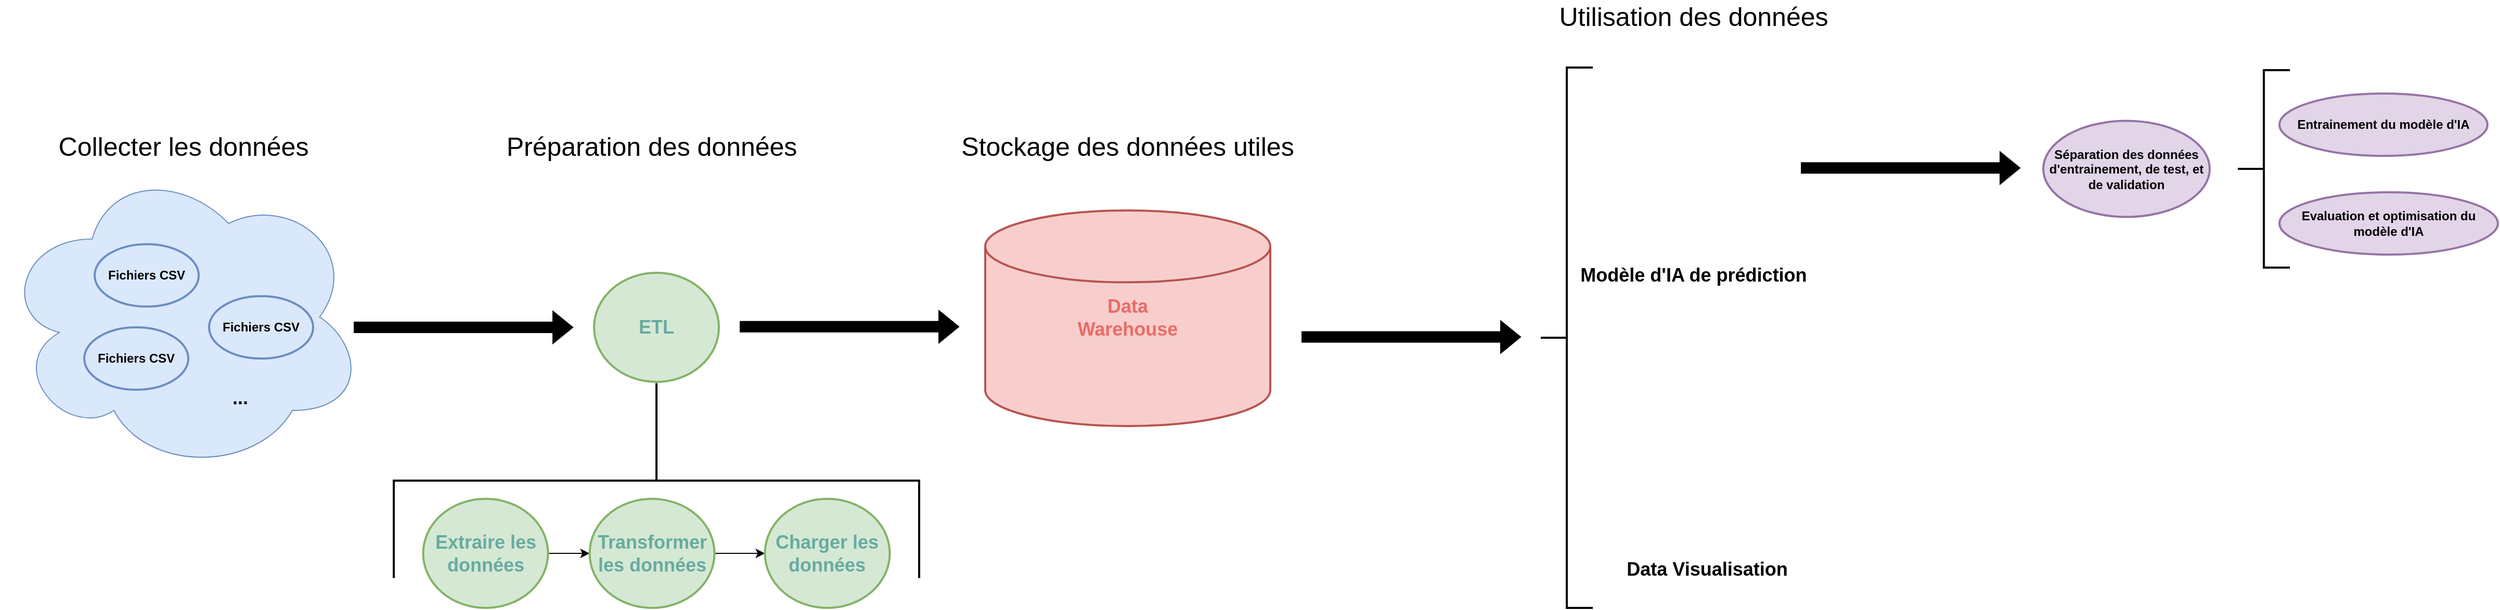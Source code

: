 <mxfile version="21.0.10" type="google"><diagram name="Page-1" id="REhkb8Yr8eBuiJ16p2zK"><mxGraphModel grid="1" page="1" gridSize="10" guides="1" tooltips="1" connect="1" arrows="1" fold="1" pageScale="1" pageWidth="827" pageHeight="1169" math="0" shadow="0"><root><mxCell id="0"/><mxCell id="1" parent="0"/><mxCell id="aNdrIZSssu3d_t0eag7q-5" value="" style="ellipse;shape=cloud;whiteSpace=wrap;html=1;fillColor=#dae8fc;strokeColor=#6c8ebf;" vertex="1" parent="1"><mxGeometry x="-4110" y="435" width="350" height="300" as="geometry"/></mxCell><mxCell id="aNdrIZSssu3d_t0eag7q-2" value="Fichiers CSV" style="strokeWidth=2;html=1;shape=mxgraph.flowchart.start_1;whiteSpace=wrap;fillColor=#dae8fc;strokeColor=#6c8ebf;fontStyle=1" vertex="1" parent="1"><mxGeometry x="-4020" y="515" width="100" height="60" as="geometry"/></mxCell><mxCell id="aNdrIZSssu3d_t0eag7q-3" value="Fichiers CSV" style="strokeWidth=2;html=1;shape=mxgraph.flowchart.start_1;whiteSpace=wrap;fillColor=#dae8fc;strokeColor=#6c8ebf;fontStyle=1" vertex="1" parent="1"><mxGeometry x="-4030" y="595" width="100" height="60" as="geometry"/></mxCell><mxCell id="aNdrIZSssu3d_t0eag7q-4" value="Fichiers CSV" style="strokeWidth=2;html=1;shape=mxgraph.flowchart.start_1;whiteSpace=wrap;fillColor=#dae8fc;strokeColor=#6c8ebf;fontStyle=1" vertex="1" parent="1"><mxGeometry x="-3910" y="565" width="100" height="60" as="geometry"/></mxCell><mxCell id="aNdrIZSssu3d_t0eag7q-6" value="" style="shape=flexArrow;endArrow=classic;html=1;rounded=0;fillColor=#000000;" edge="1" parent="1"><mxGeometry width="50" height="50" relative="1" as="geometry"><mxPoint x="-3771" y="595" as="sourcePoint"/><mxPoint x="-3560" y="595" as="targetPoint"/></mxGeometry></mxCell><mxCell id="aNdrIZSssu3d_t0eag7q-7" value="&lt;b&gt;&lt;font color=&quot;#ea6b66&quot;&gt;Data&lt;br style=&quot;font-size: 18px;&quot;&gt;Warehouse&lt;/font&gt;&lt;/b&gt;" style="strokeWidth=2;html=1;shape=mxgraph.flowchart.database;whiteSpace=wrap;fontSize=18;fillColor=#f8cecc;strokeColor=#b85450;" vertex="1" parent="1"><mxGeometry x="-3164" y="482.5" width="274" height="207.5" as="geometry"/></mxCell><mxCell id="aNdrIZSssu3d_t0eag7q-10" value="&lt;font color=&quot;#67ab9f&quot; style=&quot;font-size: 18px;&quot;&gt;&lt;b style=&quot;&quot;&gt;ETL&lt;/b&gt;&lt;/font&gt;" style="strokeWidth=2;html=1;shape=mxgraph.flowchart.start_2;whiteSpace=wrap;fillColor=#d5e8d4;strokeColor=#82b366;" vertex="1" parent="1"><mxGeometry x="-3540" y="542.5" width="120" height="105" as="geometry"/></mxCell><mxCell id="aNdrIZSssu3d_t0eag7q-11" value="" style="shape=flexArrow;endArrow=classic;html=1;rounded=0;fillColor=#000000;" edge="1" parent="1"><mxGeometry width="50" height="50" relative="1" as="geometry"><mxPoint x="-3400" y="594.41" as="sourcePoint"/><mxPoint x="-3189" y="594.41" as="targetPoint"/></mxGeometry></mxCell><mxCell id="aNdrIZSssu3d_t0eag7q-12" value="&lt;font style=&quot;font-size: 18px;&quot;&gt;&lt;b&gt;...&lt;/b&gt;&lt;/font&gt;" style="text;strokeColor=none;align=center;fillColor=none;html=1;verticalAlign=middle;whiteSpace=wrap;rounded=0;" vertex="1" parent="1"><mxGeometry x="-3910" y="647.5" width="60" height="30" as="geometry"/></mxCell><mxCell id="aNdrIZSssu3d_t0eag7q-16" value="" style="shape=image;verticalLabelPosition=bottom;labelBackgroundColor=default;verticalAlign=top;aspect=fixed;imageAspect=0;image=https://cdn-icons-png.flaticon.com/512/6332/6332308.png;" vertex="1" parent="1"><mxGeometry x="-2556" y="655" width="172" height="172" as="geometry"/></mxCell><mxCell id="aNdrIZSssu3d_t0eag7q-17" value="&lt;span style=&quot;font-size: 18px;&quot;&gt;Data Visualisation&lt;/span&gt;" style="text;strokeColor=none;align=center;fillColor=none;html=1;verticalAlign=middle;whiteSpace=wrap;rounded=0;fontStyle=1" vertex="1" parent="1"><mxGeometry x="-2560" y="810" width="180" height="35" as="geometry"/></mxCell><mxCell id="aNdrIZSssu3d_t0eag7q-18" value="" style="shape=flexArrow;endArrow=classic;html=1;rounded=0;fillColor=#000000;" edge="1" parent="1"><mxGeometry width="50" height="50" relative="1" as="geometry"><mxPoint x="-2860" y="604.29" as="sourcePoint"/><mxPoint x="-2649" y="604.29" as="targetPoint"/></mxGeometry></mxCell><mxCell id="aNdrIZSssu3d_t0eag7q-20" value="" style="shape=image;verticalLabelPosition=bottom;labelBackgroundColor=default;verticalAlign=top;aspect=fixed;imageAspect=0;image=https://cdn-icons-png.flaticon.com/512/2103/2103675.png;" vertex="1" parent="1"><mxGeometry x="-2566.25" y="360" width="165" height="165" as="geometry"/></mxCell><mxCell id="aNdrIZSssu3d_t0eag7q-22" value="&lt;span style=&quot;font-size: 18px;&quot;&gt;Modèle d'IA de prédiction&lt;/span&gt;" style="text;strokeColor=none;align=center;fillColor=none;html=1;verticalAlign=middle;whiteSpace=wrap;rounded=0;fontStyle=1" vertex="1" parent="1"><mxGeometry x="-2597.5" y="530" width="227.5" height="30" as="geometry"/></mxCell><mxCell id="aNdrIZSssu3d_t0eag7q-23" value="" style="strokeWidth=2;html=1;shape=mxgraph.flowchart.annotation_2;align=left;labelPosition=right;pointerEvents=1;rotation=90;" vertex="1" parent="1"><mxGeometry x="-3573.75" y="490" width="187.5" height="505" as="geometry"/></mxCell><mxCell id="aNdrIZSssu3d_t0eag7q-29" style="edgeStyle=orthogonalEdgeStyle;rounded=0;orthogonalLoop=1;jettySize=auto;html=1;" edge="1" parent="1" source="aNdrIZSssu3d_t0eag7q-24" target="aNdrIZSssu3d_t0eag7q-27"><mxGeometry relative="1" as="geometry"/></mxCell><mxCell id="aNdrIZSssu3d_t0eag7q-24" value="&lt;font color=&quot;#67ab9f&quot; style=&quot;font-size: 18px;&quot;&gt;&lt;b style=&quot;&quot;&gt;Extraire les données&lt;/b&gt;&lt;/font&gt;" style="strokeWidth=2;html=1;shape=mxgraph.flowchart.start_2;whiteSpace=wrap;fillColor=#d5e8d4;strokeColor=#82b366;" vertex="1" parent="1"><mxGeometry x="-3704.25" y="760" width="120" height="105" as="geometry"/></mxCell><mxCell id="aNdrIZSssu3d_t0eag7q-25" value="&lt;font style=&quot;font-size: 25px;&quot;&gt;Collecter les données&lt;/font&gt;" style="text;strokeColor=none;align=center;fillColor=none;html=1;verticalAlign=middle;whiteSpace=wrap;rounded=0;" vertex="1" parent="1"><mxGeometry x="-4087.5" y="405" width="305" height="30" as="geometry"/></mxCell><mxCell id="aNdrIZSssu3d_t0eag7q-31" style="edgeStyle=orthogonalEdgeStyle;rounded=0;orthogonalLoop=1;jettySize=auto;html=1;" edge="1" parent="1" source="aNdrIZSssu3d_t0eag7q-27"><mxGeometry relative="1" as="geometry"><mxPoint x="-3375.75" y="812.5" as="targetPoint"/></mxGeometry></mxCell><mxCell id="aNdrIZSssu3d_t0eag7q-27" value="&lt;font color=&quot;#67ab9f&quot;&gt;&lt;span style=&quot;font-size: 18px;&quot;&gt;&lt;b&gt;Transformer les données&lt;/b&gt;&lt;/span&gt;&lt;/font&gt;" style="strokeWidth=2;html=1;shape=mxgraph.flowchart.start_2;whiteSpace=wrap;fillColor=#d5e8d4;strokeColor=#82b366;" vertex="1" parent="1"><mxGeometry x="-3544.25" y="760" width="120" height="105" as="geometry"/></mxCell><mxCell id="aNdrIZSssu3d_t0eag7q-32" value="&lt;font color=&quot;#67ab9f&quot;&gt;&lt;span style=&quot;font-size: 18px;&quot;&gt;&lt;b&gt;Charger les données&lt;/b&gt;&lt;/span&gt;&lt;/font&gt;" style="strokeWidth=2;html=1;shape=mxgraph.flowchart.start_2;whiteSpace=wrap;fillColor=#d5e8d4;strokeColor=#82b366;" vertex="1" parent="1"><mxGeometry x="-3375.75" y="760" width="120" height="105" as="geometry"/></mxCell><mxCell id="aNdrIZSssu3d_t0eag7q-33" value="&lt;span style=&quot;font-size: 25px;&quot;&gt;Préparation des données&lt;/span&gt;" style="text;strokeColor=none;align=center;fillColor=none;html=1;verticalAlign=middle;whiteSpace=wrap;rounded=0;" vertex="1" parent="1"><mxGeometry x="-3636.75" y="405" width="305" height="30" as="geometry"/></mxCell><mxCell id="aNdrIZSssu3d_t0eag7q-34" value="&lt;span style=&quot;font-size: 25px;&quot;&gt;Stockage des données utiles&lt;/span&gt;" style="text;strokeColor=none;align=center;fillColor=none;html=1;verticalAlign=middle;whiteSpace=wrap;rounded=0;" vertex="1" parent="1"><mxGeometry x="-3196.75" y="405" width="339.5" height="30" as="geometry"/></mxCell><mxCell id="aNdrIZSssu3d_t0eag7q-35" value="" style="strokeWidth=2;html=1;shape=mxgraph.flowchart.annotation_2;align=left;labelPosition=right;pointerEvents=1;" vertex="1" parent="1"><mxGeometry x="-2630" y="345" width="50" height="520" as="geometry"/></mxCell><mxCell id="aNdrIZSssu3d_t0eag7q-36" value="" style="strokeWidth=2;html=1;shape=mxgraph.flowchart.annotation_2;align=left;labelPosition=right;pointerEvents=1;" vertex="1" parent="1"><mxGeometry x="-1960" y="347.5" width="50" height="190" as="geometry"/></mxCell><mxCell id="aNdrIZSssu3d_t0eag7q-37" value="" style="shape=flexArrow;endArrow=classic;html=1;rounded=0;fillColor=#000000;" edge="1" parent="1"><mxGeometry width="50" height="50" relative="1" as="geometry"><mxPoint x="-2380" y="441.67" as="sourcePoint"/><mxPoint x="-2169" y="441.67" as="targetPoint"/></mxGeometry></mxCell><mxCell id="aNdrIZSssu3d_t0eag7q-38" value="Séparation des données d'entrainement, de test, et de validation" style="strokeWidth=2;html=1;shape=mxgraph.flowchart.start_1;whiteSpace=wrap;fillColor=#e1d5e7;strokeColor=#9673a6;fontStyle=1" vertex="1" parent="1"><mxGeometry x="-2147" y="396.25" width="160" height="92.5" as="geometry"/></mxCell><mxCell id="aNdrIZSssu3d_t0eag7q-39" value="Entrainement du modèle d'IA" style="strokeWidth=2;html=1;shape=mxgraph.flowchart.start_1;whiteSpace=wrap;fillColor=#e1d5e7;strokeColor=#9673a6;fontStyle=1" vertex="1" parent="1"><mxGeometry x="-1920" y="370" width="200" height="60" as="geometry"/></mxCell><mxCell id="aNdrIZSssu3d_t0eag7q-40" value="Evaluation et optimisation du modèle d'IA" style="strokeWidth=2;html=1;shape=mxgraph.flowchart.start_1;whiteSpace=wrap;fillColor=#e1d5e7;strokeColor=#9673a6;fontStyle=1" vertex="1" parent="1"><mxGeometry x="-1920" y="465" width="210" height="60" as="geometry"/></mxCell><mxCell id="aNdrIZSssu3d_t0eag7q-41" value="&lt;span style=&quot;font-size: 25px;&quot;&gt;Utilisation des données&lt;/span&gt;" style="text;strokeColor=none;align=center;fillColor=none;html=1;verticalAlign=middle;whiteSpace=wrap;rounded=0;" vertex="1" parent="1"><mxGeometry x="-2653.5" y="280" width="339.5" height="30" as="geometry"/></mxCell></root></mxGraphModel></diagram></mxfile>
